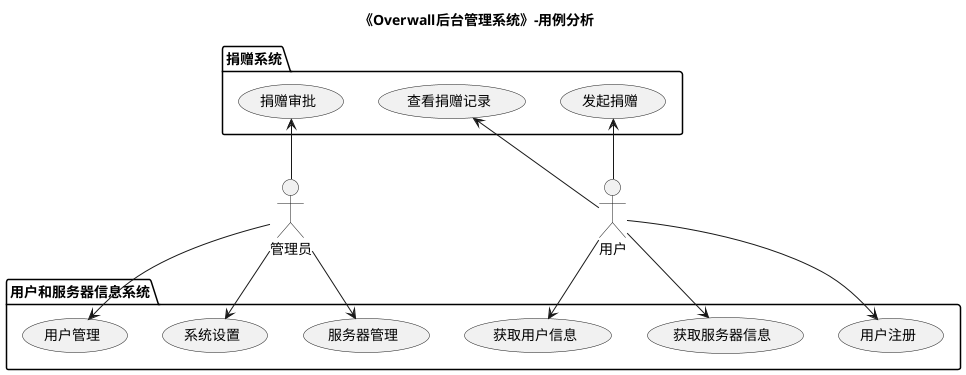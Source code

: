@startuml
title 《Overwall后台管理系统》-用例分析

actor 用户
actor 管理员

package 捐赠系统{
用户 -up->(发起捐赠)
用户 -up->(查看捐赠记录)
管理员 -up->(捐赠审批)
}

package 用户和服务器信息系统{
用户 -down->(用户注册)
用户 -down->(获取服务器信息)
用户 -down->(获取用户信息)
管理员 -down->(用户管理)
管理员 ->(服务器管理)
管理员 ->(系统设置)
}
@enduml